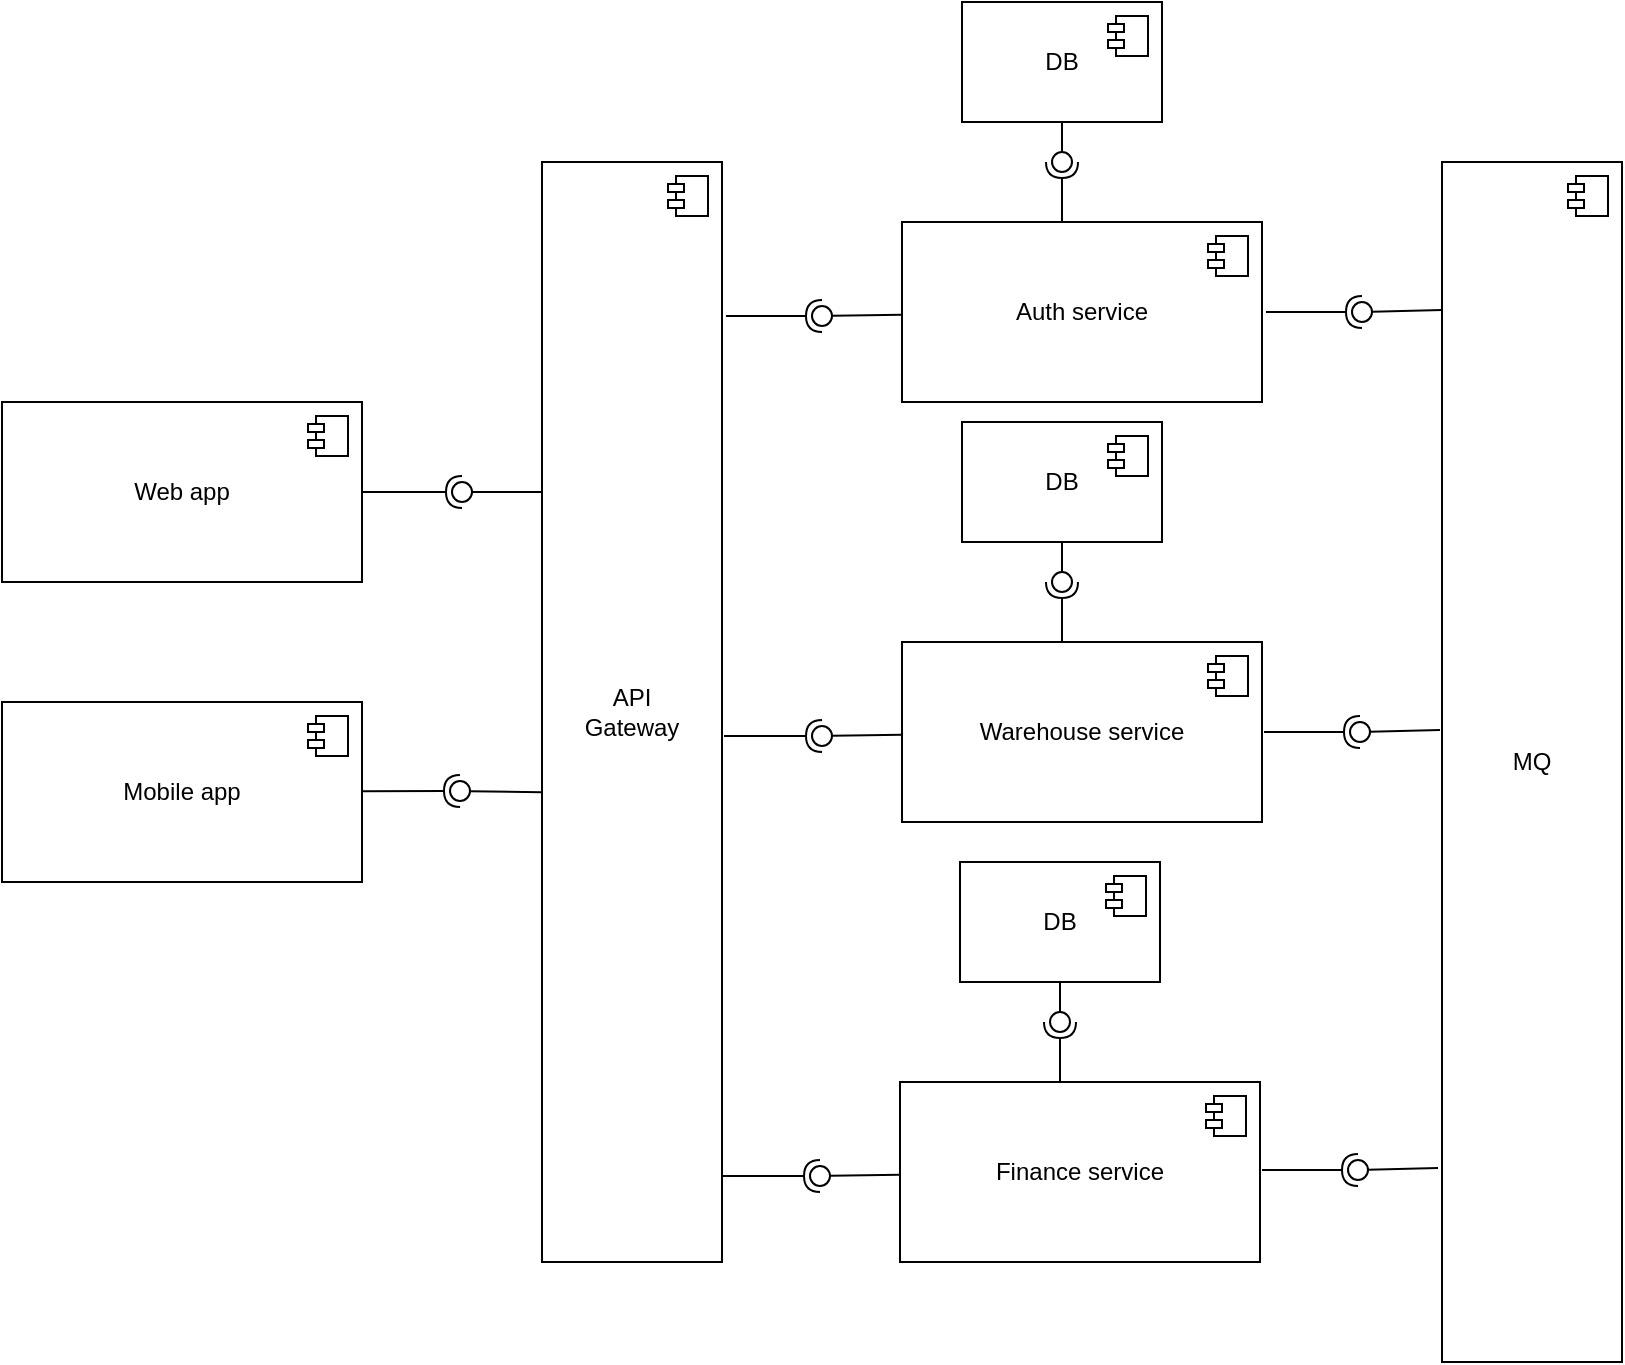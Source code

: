 <mxfile version="21.6.8" type="device">
  <diagram name="Страница — 1" id="lp-DYHSzFe_p5AA7RoEz">
    <mxGraphModel dx="1418" dy="828" grid="1" gridSize="10" guides="1" tooltips="1" connect="1" arrows="1" fold="1" page="1" pageScale="1" pageWidth="827" pageHeight="1169" math="0" shadow="0">
      <root>
        <mxCell id="0" />
        <mxCell id="1" parent="0" />
        <mxCell id="Z5DiHy4IiABVQ086IiYG-1" value="Web app" style="html=1;dropTarget=0;whiteSpace=wrap;" vertex="1" parent="1">
          <mxGeometry x="80" y="200" width="180" height="90" as="geometry" />
        </mxCell>
        <mxCell id="Z5DiHy4IiABVQ086IiYG-2" value="" style="shape=module;jettyWidth=8;jettyHeight=4;" vertex="1" parent="Z5DiHy4IiABVQ086IiYG-1">
          <mxGeometry x="1" width="20" height="20" relative="1" as="geometry">
            <mxPoint x="-27" y="7" as="offset" />
          </mxGeometry>
        </mxCell>
        <mxCell id="Z5DiHy4IiABVQ086IiYG-3" value="Mobile app" style="html=1;dropTarget=0;whiteSpace=wrap;" vertex="1" parent="1">
          <mxGeometry x="80" y="350" width="180" height="90" as="geometry" />
        </mxCell>
        <mxCell id="Z5DiHy4IiABVQ086IiYG-4" value="" style="shape=module;jettyWidth=8;jettyHeight=4;" vertex="1" parent="Z5DiHy4IiABVQ086IiYG-3">
          <mxGeometry x="1" width="20" height="20" relative="1" as="geometry">
            <mxPoint x="-27" y="7" as="offset" />
          </mxGeometry>
        </mxCell>
        <mxCell id="Z5DiHy4IiABVQ086IiYG-5" value="" style="rounded=0;orthogonalLoop=1;jettySize=auto;html=1;endArrow=halfCircle;endFill=0;endSize=6;strokeWidth=1;sketch=0;exitX=1;exitY=0.5;exitDx=0;exitDy=0;" edge="1" parent="1" source="Z5DiHy4IiABVQ086IiYG-1">
          <mxGeometry relative="1" as="geometry">
            <mxPoint x="430" y="425" as="sourcePoint" />
            <mxPoint x="310" y="245" as="targetPoint" />
          </mxGeometry>
        </mxCell>
        <mxCell id="Z5DiHy4IiABVQ086IiYG-6" value="" style="rounded=0;orthogonalLoop=1;jettySize=auto;html=1;endArrow=oval;endFill=0;sketch=0;sourcePerimeterSpacing=0;targetPerimeterSpacing=0;endSize=10;exitX=0.033;exitY=0.3;exitDx=0;exitDy=0;exitPerimeter=0;" edge="1" target="Z5DiHy4IiABVQ086IiYG-7" parent="1" source="Z5DiHy4IiABVQ086IiYG-9">
          <mxGeometry relative="1" as="geometry">
            <mxPoint x="355" y="245" as="sourcePoint" />
          </mxGeometry>
        </mxCell>
        <mxCell id="Z5DiHy4IiABVQ086IiYG-7" value="" style="ellipse;whiteSpace=wrap;html=1;align=center;aspect=fixed;fillColor=none;strokeColor=none;resizable=0;perimeter=centerPerimeter;rotatable=0;allowArrows=0;points=[];outlineConnect=1;" vertex="1" parent="1">
          <mxGeometry x="305" y="240" width="10" height="10" as="geometry" />
        </mxCell>
        <mxCell id="Z5DiHy4IiABVQ086IiYG-9" value="API&lt;br&gt;Gateway" style="html=1;dropTarget=0;whiteSpace=wrap;" vertex="1" parent="1">
          <mxGeometry x="350" y="80" width="90" height="550" as="geometry" />
        </mxCell>
        <mxCell id="Z5DiHy4IiABVQ086IiYG-10" value="" style="shape=module;jettyWidth=8;jettyHeight=4;" vertex="1" parent="Z5DiHy4IiABVQ086IiYG-9">
          <mxGeometry x="1" width="20" height="20" relative="1" as="geometry">
            <mxPoint x="-27" y="7" as="offset" />
          </mxGeometry>
        </mxCell>
        <mxCell id="Z5DiHy4IiABVQ086IiYG-11" value="" style="rounded=0;orthogonalLoop=1;jettySize=auto;html=1;endArrow=halfCircle;endFill=0;endSize=6;strokeWidth=1;sketch=0;" edge="1" parent="1" source="Z5DiHy4IiABVQ086IiYG-3">
          <mxGeometry relative="1" as="geometry">
            <mxPoint x="229" y="394.5" as="sourcePoint" />
            <mxPoint x="309" y="394.5" as="targetPoint" />
          </mxGeometry>
        </mxCell>
        <mxCell id="Z5DiHy4IiABVQ086IiYG-12" value="" style="rounded=0;orthogonalLoop=1;jettySize=auto;html=1;endArrow=oval;endFill=0;sketch=0;sourcePerimeterSpacing=0;targetPerimeterSpacing=0;endSize=10;exitX=0;exitY=0.573;exitDx=0;exitDy=0;exitPerimeter=0;" edge="1" parent="1" source="Z5DiHy4IiABVQ086IiYG-9">
          <mxGeometry relative="1" as="geometry">
            <mxPoint x="369" y="394.5" as="sourcePoint" />
            <mxPoint x="309" y="394.5" as="targetPoint" />
          </mxGeometry>
        </mxCell>
        <mxCell id="Z5DiHy4IiABVQ086IiYG-13" value="Auth service" style="html=1;dropTarget=0;whiteSpace=wrap;" vertex="1" parent="1">
          <mxGeometry x="530" y="110" width="180" height="90" as="geometry" />
        </mxCell>
        <mxCell id="Z5DiHy4IiABVQ086IiYG-14" value="" style="shape=module;jettyWidth=8;jettyHeight=4;" vertex="1" parent="Z5DiHy4IiABVQ086IiYG-13">
          <mxGeometry x="1" width="20" height="20" relative="1" as="geometry">
            <mxPoint x="-27" y="7" as="offset" />
          </mxGeometry>
        </mxCell>
        <mxCell id="Z5DiHy4IiABVQ086IiYG-16" value="" style="ellipse;whiteSpace=wrap;html=1;align=center;aspect=fixed;fillColor=none;strokeColor=none;resizable=0;perimeter=centerPerimeter;rotatable=0;allowArrows=0;points=[];outlineConnect=1;" vertex="1" parent="1">
          <mxGeometry x="400" y="420" width="10" height="10" as="geometry" />
        </mxCell>
        <mxCell id="Z5DiHy4IiABVQ086IiYG-19" value="" style="rounded=0;orthogonalLoop=1;jettySize=auto;html=1;endArrow=halfCircle;endFill=0;endSize=6;strokeWidth=1;sketch=0;exitX=1.022;exitY=0.14;exitDx=0;exitDy=0;exitPerimeter=0;" edge="1" parent="1" source="Z5DiHy4IiABVQ086IiYG-9">
          <mxGeometry relative="1" as="geometry">
            <mxPoint x="460" y="190" as="sourcePoint" />
            <mxPoint x="490" y="157" as="targetPoint" />
          </mxGeometry>
        </mxCell>
        <mxCell id="Z5DiHy4IiABVQ086IiYG-20" value="" style="rounded=0;orthogonalLoop=1;jettySize=auto;html=1;endArrow=oval;endFill=0;sketch=0;sourcePerimeterSpacing=0;targetPerimeterSpacing=0;endSize=10;" edge="1" parent="1" source="Z5DiHy4IiABVQ086IiYG-13">
          <mxGeometry relative="1" as="geometry">
            <mxPoint x="529" y="155.488" as="sourcePoint" />
            <mxPoint x="490" y="157" as="targetPoint" />
          </mxGeometry>
        </mxCell>
        <mxCell id="Z5DiHy4IiABVQ086IiYG-22" value="" style="rounded=0;orthogonalLoop=1;jettySize=auto;html=1;endArrow=halfCircle;endFill=0;endSize=6;strokeWidth=1;sketch=0;" edge="1" parent="1">
          <mxGeometry relative="1" as="geometry">
            <mxPoint x="610" y="110" as="sourcePoint" />
            <mxPoint x="610" y="80" as="targetPoint" />
          </mxGeometry>
        </mxCell>
        <mxCell id="Z5DiHy4IiABVQ086IiYG-23" value="" style="rounded=0;orthogonalLoop=1;jettySize=auto;html=1;endArrow=oval;endFill=0;sketch=0;sourcePerimeterSpacing=0;targetPerimeterSpacing=0;endSize=10;" edge="1" parent="1">
          <mxGeometry relative="1" as="geometry">
            <mxPoint x="610" y="60" as="sourcePoint" />
            <mxPoint x="610" y="80" as="targetPoint" />
          </mxGeometry>
        </mxCell>
        <mxCell id="Z5DiHy4IiABVQ086IiYG-24" value="" style="ellipse;whiteSpace=wrap;html=1;align=center;aspect=fixed;fillColor=none;strokeColor=none;resizable=0;perimeter=centerPerimeter;rotatable=0;allowArrows=0;points=[];outlineConnect=1;" vertex="1" parent="1">
          <mxGeometry x="405" y="420" width="10" height="10" as="geometry" />
        </mxCell>
        <mxCell id="Z5DiHy4IiABVQ086IiYG-25" value="DB" style="html=1;dropTarget=0;whiteSpace=wrap;" vertex="1" parent="1">
          <mxGeometry x="560" width="100" height="60" as="geometry" />
        </mxCell>
        <mxCell id="Z5DiHy4IiABVQ086IiYG-26" value="" style="shape=module;jettyWidth=8;jettyHeight=4;" vertex="1" parent="Z5DiHy4IiABVQ086IiYG-25">
          <mxGeometry x="1" width="20" height="20" relative="1" as="geometry">
            <mxPoint x="-27" y="7" as="offset" />
          </mxGeometry>
        </mxCell>
        <mxCell id="Z5DiHy4IiABVQ086IiYG-34" value="Warehouse service" style="html=1;dropTarget=0;whiteSpace=wrap;" vertex="1" parent="1">
          <mxGeometry x="530" y="320" width="180" height="90" as="geometry" />
        </mxCell>
        <mxCell id="Z5DiHy4IiABVQ086IiYG-35" value="" style="shape=module;jettyWidth=8;jettyHeight=4;" vertex="1" parent="Z5DiHy4IiABVQ086IiYG-34">
          <mxGeometry x="1" width="20" height="20" relative="1" as="geometry">
            <mxPoint x="-27" y="7" as="offset" />
          </mxGeometry>
        </mxCell>
        <mxCell id="Z5DiHy4IiABVQ086IiYG-36" value="" style="rounded=0;orthogonalLoop=1;jettySize=auto;html=1;endArrow=halfCircle;endFill=0;endSize=6;strokeWidth=1;sketch=0;exitX=1.011;exitY=0.068;exitDx=0;exitDy=0;exitPerimeter=0;" edge="1" parent="1">
          <mxGeometry relative="1" as="geometry">
            <mxPoint x="441" y="367" as="sourcePoint" />
            <mxPoint x="490" y="367" as="targetPoint" />
          </mxGeometry>
        </mxCell>
        <mxCell id="Z5DiHy4IiABVQ086IiYG-37" value="" style="rounded=0;orthogonalLoop=1;jettySize=auto;html=1;endArrow=oval;endFill=0;sketch=0;sourcePerimeterSpacing=0;targetPerimeterSpacing=0;endSize=10;" edge="1" parent="1" source="Z5DiHy4IiABVQ086IiYG-34">
          <mxGeometry relative="1" as="geometry">
            <mxPoint x="529" y="365.488" as="sourcePoint" />
            <mxPoint x="490" y="367" as="targetPoint" />
          </mxGeometry>
        </mxCell>
        <mxCell id="Z5DiHy4IiABVQ086IiYG-38" value="" style="rounded=0;orthogonalLoop=1;jettySize=auto;html=1;endArrow=halfCircle;endFill=0;endSize=6;strokeWidth=1;sketch=0;" edge="1" parent="1">
          <mxGeometry relative="1" as="geometry">
            <mxPoint x="610" y="320" as="sourcePoint" />
            <mxPoint x="610" y="290" as="targetPoint" />
          </mxGeometry>
        </mxCell>
        <mxCell id="Z5DiHy4IiABVQ086IiYG-39" value="" style="rounded=0;orthogonalLoop=1;jettySize=auto;html=1;endArrow=oval;endFill=0;sketch=0;sourcePerimeterSpacing=0;targetPerimeterSpacing=0;endSize=10;" edge="1" parent="1">
          <mxGeometry relative="1" as="geometry">
            <mxPoint x="610" y="270" as="sourcePoint" />
            <mxPoint x="610" y="290" as="targetPoint" />
          </mxGeometry>
        </mxCell>
        <mxCell id="Z5DiHy4IiABVQ086IiYG-40" value="DB" style="html=1;dropTarget=0;whiteSpace=wrap;" vertex="1" parent="1">
          <mxGeometry x="560" y="210" width="100" height="60" as="geometry" />
        </mxCell>
        <mxCell id="Z5DiHy4IiABVQ086IiYG-41" value="" style="shape=module;jettyWidth=8;jettyHeight=4;" vertex="1" parent="Z5DiHy4IiABVQ086IiYG-40">
          <mxGeometry x="1" width="20" height="20" relative="1" as="geometry">
            <mxPoint x="-27" y="7" as="offset" />
          </mxGeometry>
        </mxCell>
        <mxCell id="Z5DiHy4IiABVQ086IiYG-42" value="Finance service" style="html=1;dropTarget=0;whiteSpace=wrap;" vertex="1" parent="1">
          <mxGeometry x="529" y="540" width="180" height="90" as="geometry" />
        </mxCell>
        <mxCell id="Z5DiHy4IiABVQ086IiYG-43" value="" style="shape=module;jettyWidth=8;jettyHeight=4;" vertex="1" parent="Z5DiHy4IiABVQ086IiYG-42">
          <mxGeometry x="1" width="20" height="20" relative="1" as="geometry">
            <mxPoint x="-27" y="7" as="offset" />
          </mxGeometry>
        </mxCell>
        <mxCell id="Z5DiHy4IiABVQ086IiYG-44" value="" style="rounded=0;orthogonalLoop=1;jettySize=auto;html=1;endArrow=halfCircle;endFill=0;endSize=6;strokeWidth=1;sketch=0;exitX=1.011;exitY=0.068;exitDx=0;exitDy=0;exitPerimeter=0;" edge="1" parent="1">
          <mxGeometry relative="1" as="geometry">
            <mxPoint x="440" y="587" as="sourcePoint" />
            <mxPoint x="489" y="587" as="targetPoint" />
          </mxGeometry>
        </mxCell>
        <mxCell id="Z5DiHy4IiABVQ086IiYG-45" value="" style="rounded=0;orthogonalLoop=1;jettySize=auto;html=1;endArrow=oval;endFill=0;sketch=0;sourcePerimeterSpacing=0;targetPerimeterSpacing=0;endSize=10;" edge="1" parent="1" source="Z5DiHy4IiABVQ086IiYG-42">
          <mxGeometry relative="1" as="geometry">
            <mxPoint x="528" y="585.488" as="sourcePoint" />
            <mxPoint x="489" y="587" as="targetPoint" />
          </mxGeometry>
        </mxCell>
        <mxCell id="Z5DiHy4IiABVQ086IiYG-46" value="" style="rounded=0;orthogonalLoop=1;jettySize=auto;html=1;endArrow=halfCircle;endFill=0;endSize=6;strokeWidth=1;sketch=0;" edge="1" parent="1">
          <mxGeometry relative="1" as="geometry">
            <mxPoint x="609" y="540" as="sourcePoint" />
            <mxPoint x="609" y="510" as="targetPoint" />
          </mxGeometry>
        </mxCell>
        <mxCell id="Z5DiHy4IiABVQ086IiYG-47" value="" style="rounded=0;orthogonalLoop=1;jettySize=auto;html=1;endArrow=oval;endFill=0;sketch=0;sourcePerimeterSpacing=0;targetPerimeterSpacing=0;endSize=10;" edge="1" parent="1">
          <mxGeometry relative="1" as="geometry">
            <mxPoint x="609" y="490" as="sourcePoint" />
            <mxPoint x="609" y="510" as="targetPoint" />
          </mxGeometry>
        </mxCell>
        <mxCell id="Z5DiHy4IiABVQ086IiYG-48" value="DB" style="html=1;dropTarget=0;whiteSpace=wrap;" vertex="1" parent="1">
          <mxGeometry x="559" y="430" width="100" height="60" as="geometry" />
        </mxCell>
        <mxCell id="Z5DiHy4IiABVQ086IiYG-49" value="" style="shape=module;jettyWidth=8;jettyHeight=4;" vertex="1" parent="Z5DiHy4IiABVQ086IiYG-48">
          <mxGeometry x="1" width="20" height="20" relative="1" as="geometry">
            <mxPoint x="-27" y="7" as="offset" />
          </mxGeometry>
        </mxCell>
        <mxCell id="Z5DiHy4IiABVQ086IiYG-50" value="MQ" style="html=1;dropTarget=0;whiteSpace=wrap;" vertex="1" parent="1">
          <mxGeometry x="800" y="80" width="90" height="600" as="geometry" />
        </mxCell>
        <mxCell id="Z5DiHy4IiABVQ086IiYG-51" value="" style="shape=module;jettyWidth=8;jettyHeight=4;" vertex="1" parent="Z5DiHy4IiABVQ086IiYG-50">
          <mxGeometry x="1" width="20" height="20" relative="1" as="geometry">
            <mxPoint x="-27" y="7" as="offset" />
          </mxGeometry>
        </mxCell>
        <mxCell id="Z5DiHy4IiABVQ086IiYG-52" value="" style="rounded=0;orthogonalLoop=1;jettySize=auto;html=1;endArrow=halfCircle;endFill=0;endSize=6;strokeWidth=1;sketch=0;exitX=1.022;exitY=0.14;exitDx=0;exitDy=0;exitPerimeter=0;" edge="1" parent="1">
          <mxGeometry relative="1" as="geometry">
            <mxPoint x="712" y="155" as="sourcePoint" />
            <mxPoint x="760" y="155" as="targetPoint" />
          </mxGeometry>
        </mxCell>
        <mxCell id="Z5DiHy4IiABVQ086IiYG-53" value="" style="rounded=0;orthogonalLoop=1;jettySize=auto;html=1;endArrow=oval;endFill=0;sketch=0;sourcePerimeterSpacing=0;targetPerimeterSpacing=0;endSize=10;" edge="1" parent="1">
          <mxGeometry relative="1" as="geometry">
            <mxPoint x="800" y="154" as="sourcePoint" />
            <mxPoint x="760" y="155" as="targetPoint" />
          </mxGeometry>
        </mxCell>
        <mxCell id="Z5DiHy4IiABVQ086IiYG-54" value="" style="rounded=0;orthogonalLoop=1;jettySize=auto;html=1;endArrow=halfCircle;endFill=0;endSize=6;strokeWidth=1;sketch=0;exitX=1.022;exitY=0.14;exitDx=0;exitDy=0;exitPerimeter=0;" edge="1" parent="1">
          <mxGeometry relative="1" as="geometry">
            <mxPoint x="711" y="365" as="sourcePoint" />
            <mxPoint x="759" y="365" as="targetPoint" />
          </mxGeometry>
        </mxCell>
        <mxCell id="Z5DiHy4IiABVQ086IiYG-55" value="" style="rounded=0;orthogonalLoop=1;jettySize=auto;html=1;endArrow=oval;endFill=0;sketch=0;sourcePerimeterSpacing=0;targetPerimeterSpacing=0;endSize=10;" edge="1" parent="1">
          <mxGeometry relative="1" as="geometry">
            <mxPoint x="799" y="364" as="sourcePoint" />
            <mxPoint x="759" y="365" as="targetPoint" />
          </mxGeometry>
        </mxCell>
        <mxCell id="Z5DiHy4IiABVQ086IiYG-56" value="" style="rounded=0;orthogonalLoop=1;jettySize=auto;html=1;endArrow=halfCircle;endFill=0;endSize=6;strokeWidth=1;sketch=0;exitX=1.022;exitY=0.14;exitDx=0;exitDy=0;exitPerimeter=0;" edge="1" parent="1">
          <mxGeometry relative="1" as="geometry">
            <mxPoint x="710" y="584" as="sourcePoint" />
            <mxPoint x="758" y="584" as="targetPoint" />
          </mxGeometry>
        </mxCell>
        <mxCell id="Z5DiHy4IiABVQ086IiYG-57" value="" style="rounded=0;orthogonalLoop=1;jettySize=auto;html=1;endArrow=oval;endFill=0;sketch=0;sourcePerimeterSpacing=0;targetPerimeterSpacing=0;endSize=10;" edge="1" parent="1">
          <mxGeometry relative="1" as="geometry">
            <mxPoint x="798" y="583" as="sourcePoint" />
            <mxPoint x="758" y="584" as="targetPoint" />
          </mxGeometry>
        </mxCell>
      </root>
    </mxGraphModel>
  </diagram>
</mxfile>
